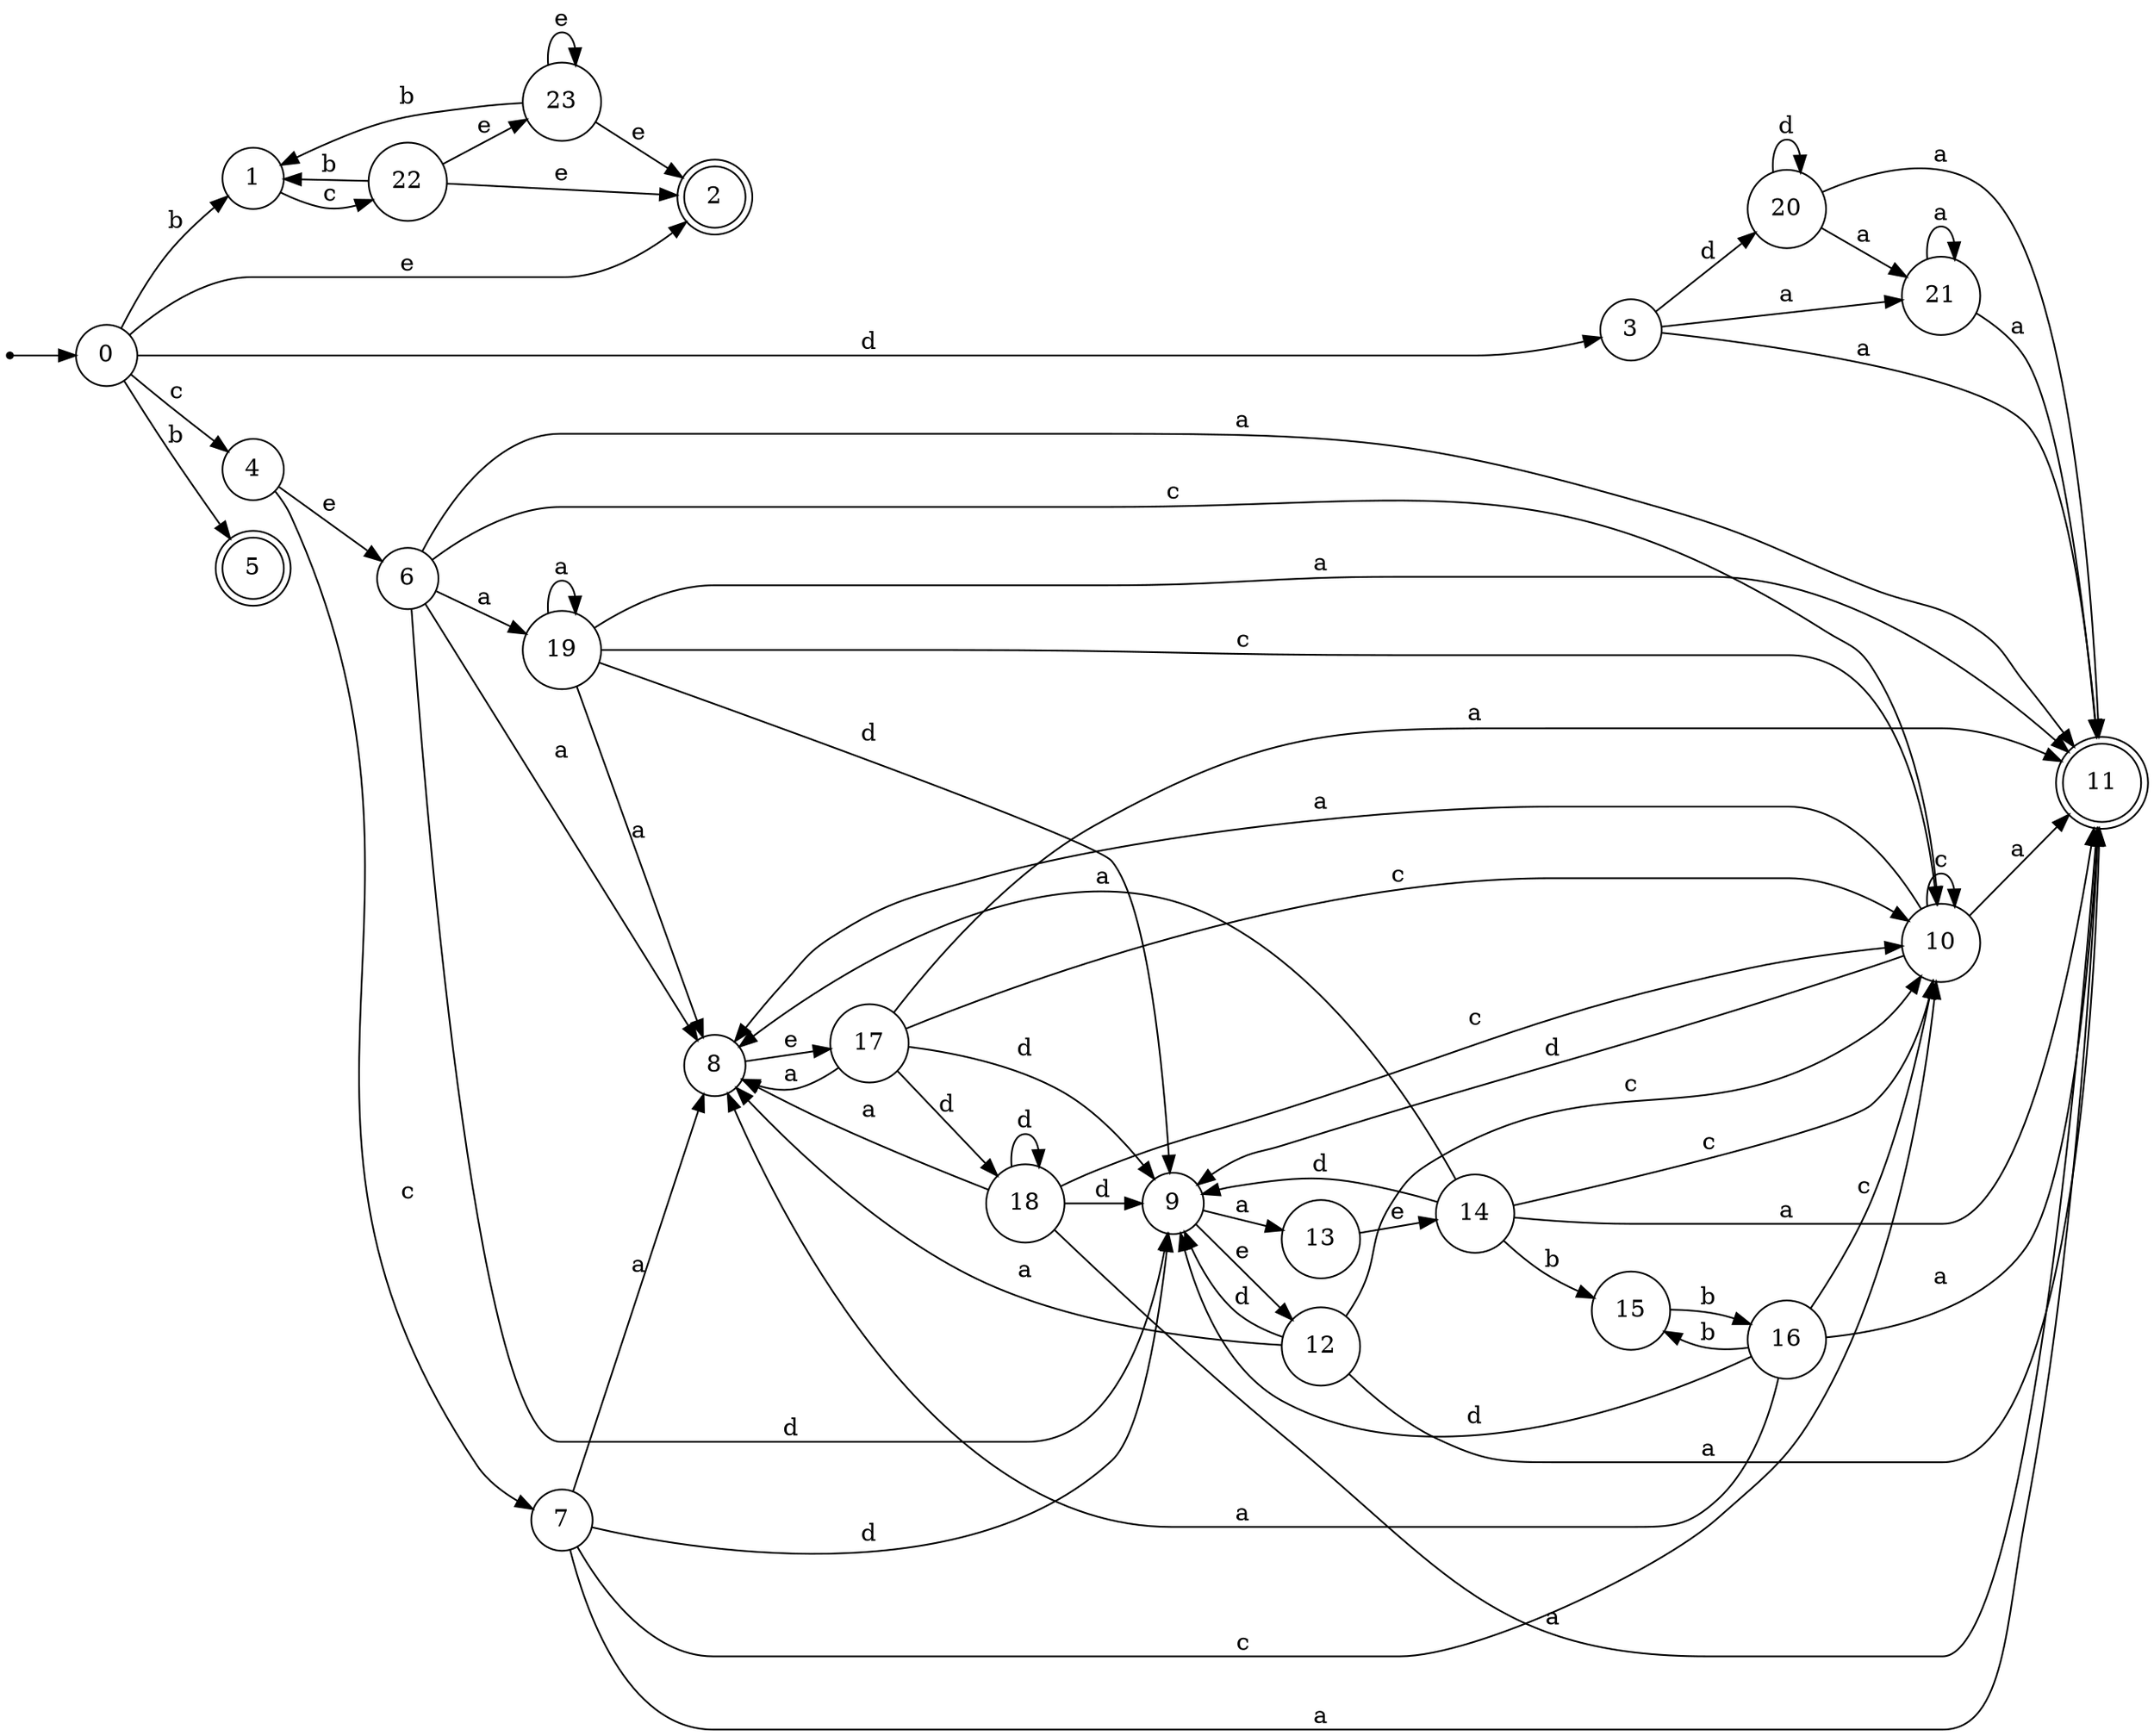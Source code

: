 digraph finite_state_machine {
rankdir=LR;
size="20,20";
node [shape = point]; "dummy0"
node [shape = circle]; "0";
"dummy0" -> "0";
node [shape = circle]; "1";
node [shape = doublecircle]; "2";node [shape = circle]; "3";
node [shape = circle]; "4";
node [shape = doublecircle]; "5";node [shape = circle]; "6";
node [shape = circle]; "7";
node [shape = circle]; "8";
node [shape = circle]; "9";
node [shape = circle]; "10";
node [shape = doublecircle]; "11";node [shape = circle]; "12";
node [shape = circle]; "13";
node [shape = circle]; "14";
node [shape = circle]; "15";
node [shape = circle]; "16";
node [shape = circle]; "17";
node [shape = circle]; "18";
node [shape = circle]; "19";
node [shape = circle]; "20";
node [shape = circle]; "21";
node [shape = circle]; "22";
node [shape = circle]; "23";
"0" -> "1" [label = "b"];
 "0" -> "5" [label = "b"];
 "0" -> "2" [label = "e"];
 "0" -> "3" [label = "d"];
 "0" -> "4" [label = "c"];
 "4" -> "6" [label = "e"];
 "4" -> "7" [label = "c"];
 "7" -> "8" [label = "a"];
 "7" -> "11" [label = "a"];
 "7" -> "9" [label = "d"];
 "7" -> "10" [label = "c"];
 "10" -> "10" [label = "c"];
 "10" -> "8" [label = "a"];
 "10" -> "11" [label = "a"];
 "10" -> "9" [label = "d"];
 "9" -> "12" [label = "e"];
 "9" -> "13" [label = "a"];
 "13" -> "14" [label = "e"];
 "14" -> "15" [label = "b"];
 "14" -> "9" [label = "d"];
 "14" -> "8" [label = "a"];
 "14" -> "11" [label = "a"];
 "14" -> "10" [label = "c"];
 "15" -> "16" [label = "b"];
 "16" -> "15" [label = "b"];
 "16" -> "9" [label = "d"];
 "16" -> "8" [label = "a"];
 "16" -> "11" [label = "a"];
 "16" -> "10" [label = "c"];
 "12" -> "9" [label = "d"];
 "12" -> "8" [label = "a"];
 "12" -> "11" [label = "a"];
 "12" -> "10" [label = "c"];
 "8" -> "17" [label = "e"];
 "17" -> "8" [label = "a"];
 "17" -> "11" [label = "a"];
 "17" -> "9" [label = "d"];
 "17" -> "18" [label = "d"];
 "17" -> "10" [label = "c"];
 "18" -> "9" [label = "d"];
 "18" -> "18" [label = "d"];
 "18" -> "8" [label = "a"];
 "18" -> "11" [label = "a"];
 "18" -> "10" [label = "c"];
 "6" -> "8" [label = "a"];
 "6" -> "11" [label = "a"];
 "6" -> "19" [label = "a"];
 "6" -> "9" [label = "d"];
 "6" -> "10" [label = "c"];
 "19" -> "8" [label = "a"];
 "19" -> "11" [label = "a"];
 "19" -> "19" [label = "a"];
 "19" -> "9" [label = "d"];
 "19" -> "10" [label = "c"];
 "3" -> "20" [label = "d"];
 "3" -> "11" [label = "a"];
 "3" -> "21" [label = "a"];
 "21" -> "11" [label = "a"];
 "21" -> "21" [label = "a"];
 "20" -> "20" [label = "d"];
 "20" -> "11" [label = "a"];
 "20" -> "21" [label = "a"];
 "1" -> "22" [label = "c"];
 "22" -> "1" [label = "b"];
 "22" -> "2" [label = "e"];
 "22" -> "23" [label = "e"];
 "23" -> "2" [label = "e"];
 "23" -> "23" [label = "e"];
 "23" -> "1" [label = "b"];
 }
